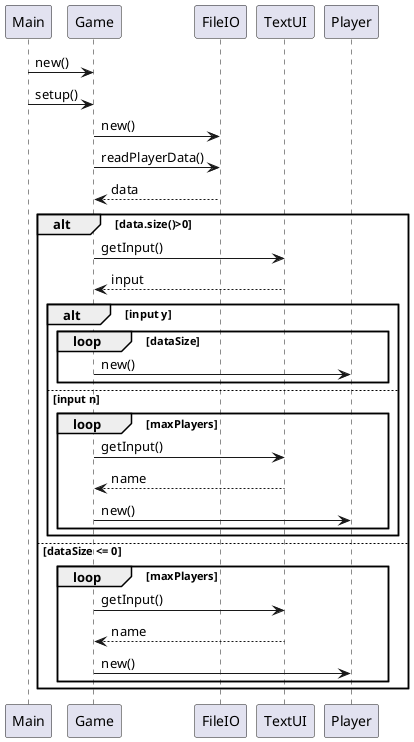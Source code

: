 @startuml
'https://plantuml.com/sequence-diagram
Participant Main
Participant Game
Participant FileIO
Participant TextUI
Participant Player


Main -> Game: new()
Main -> Game: setup()
Game -> FileIO: new()
Game -> FileIO: readPlayerData()
FileIO --> Game: data
alt data.size()>0
    Game -> TextUI: getInput()
    TextUI --> Game: input
    alt input y
        loop dataSize
            Game -> Player: new()
        end
    else input n
        loop maxPlayers
            Game -> TextUI: getInput()
            TextUI --> Game: name
            Game -> Player: new()
        end
    end
else dataSize <= 0
    loop maxPlayers
        Game -> TextUI: getInput()
        TextUI --> Game: name
        Game -> Player: new()
    end
end

'... følg metodekaldene i Game.setup og tegn dem ind som vandrette streger
' returnering af værdier fra en metode *kan* vises med en stiplet pil: <--
' brug alt-else-end til at vise betingelser
' brug loop til at vise gentagelser


@enduml